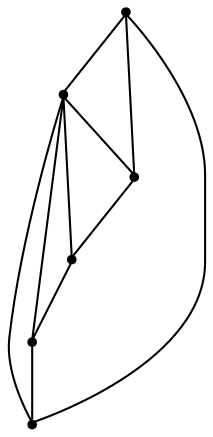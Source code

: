 graph {
  node [shape=point,comment="{\"directed\":false,\"doi\":\"10.1007/978-3-030-68766-3_10\",\"figure\":\"1 (2)\"}"]

  v0 [pos="1501.3736033469108,983.7127996968316"]
  v1 [pos="1028.8316179307112,700.190892472662"]
  v2 [pos="1483.0967341843,808.9819655745322"]
  v3 [pos="1161.7174055703313,1065.126946352099"]
  v4 [pos="1401.9566414334213,742.1617065254568"]
  v5 [pos="1338.3184022102514,1146.2658221208198"]

  v0 -- v1 [id="-1",pos="1501.3736033469108,983.7127996968316 1028.8316179307112,700.190892472662 1028.8316179307112,700.190892472662 1028.8316179307112,700.190892472662"]
  v1 -- v4 [id="-2",pos="1028.8316179307112,700.190892472662 1401.9566414334213,742.1617065254568 1401.9566414334213,742.1617065254568 1401.9566414334213,742.1617065254568"]
  v1 -- v5 [id="-3",pos="1028.8316179307112,700.190892472662 1338.3184022102514,1146.2658221208198 1338.3184022102514,1146.2658221208198 1338.3184022102514,1146.2658221208198"]
  v1 -- v2 [id="-4",pos="1028.8316179307112,700.190892472662 1483.0967341843,808.9819655745322 1483.0967341843,808.9819655745322 1483.0967341843,808.9819655745322"]
  v1 -- v3 [id="-5",pos="1028.8316179307112,700.190892472662 1161.7174055703313,1065.126946352099 1161.7174055703313,1065.126946352099 1161.7174055703313,1065.126946352099"]
  v3 -- v0 [id="-6",pos="1161.7174055703313,1065.126946352099 1501.3736033469108,983.7127996968316 1501.3736033469108,983.7127996968316 1501.3736033469108,983.7127996968316"]
  v5 -- v2 [id="-7",pos="1338.3184022102514,1146.2658221208198 1483.0967341843,808.9819655745322 1483.0967341843,808.9819655745322 1483.0967341843,808.9819655745322"]
  v4 -- v0 [id="-8",pos="1401.9566414334213,742.1617065254568 1501.3736033469108,983.7127996968316 1501.3736033469108,983.7127996968316 1501.3736033469108,983.7127996968316"]
  v4 -- v5 [id="-9",pos="1401.9566414334213,742.1617065254568 1338.3184022102514,1146.2658221208198 1338.3184022102514,1146.2658221208198 1338.3184022102514,1146.2658221208198"]
  v2 -- v3 [id="-10",pos="1483.0967341843,808.9819655745322 1161.7174055703313,1065.126946352099 1161.7174055703313,1065.126946352099 1161.7174055703313,1065.126946352099"]
}